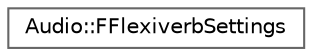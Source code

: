 digraph "Graphical Class Hierarchy"
{
 // INTERACTIVE_SVG=YES
 // LATEX_PDF_SIZE
  bgcolor="transparent";
  edge [fontname=Helvetica,fontsize=10,labelfontname=Helvetica,labelfontsize=10];
  node [fontname=Helvetica,fontsize=10,shape=box,height=0.2,width=0.4];
  rankdir="LR";
  Node0 [id="Node000000",label="Audio::FFlexiverbSettings",height=0.2,width=0.4,color="grey40", fillcolor="white", style="filled",URL="$de/da4/structAudio_1_1FFlexiverbSettings.html",tooltip=" "];
}

